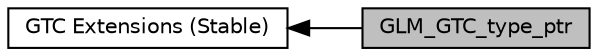 digraph "GLM_GTC_type_ptr"
{
  edge [fontname="Helvetica",fontsize="10",labelfontname="Helvetica",labelfontsize="10"];
  node [fontname="Helvetica",fontsize="10",shape=box];
  rankdir=LR;
  Node2 [label="GTC Extensions (Stable)",height=0.2,width=0.4,color="black", fillcolor="white", style="filled",URL="$group__gtc.html",tooltip="Functions and types that the GLSL specification doesn't define, but useful to have for a C++ program."];
  Node1 [label="GLM_GTC_type_ptr",height=0.2,width=0.4,color="black", fillcolor="grey75", style="filled", fontcolor="black",tooltip="Handles the interaction between pointers and vector, matrix types."];
  Node2->Node1 [shape=plaintext, dir="back", style="solid"];
}

